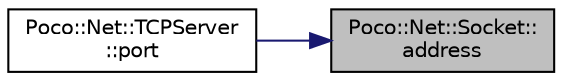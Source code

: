 digraph "Poco::Net::Socket::address"
{
 // LATEX_PDF_SIZE
  edge [fontname="Helvetica",fontsize="10",labelfontname="Helvetica",labelfontsize="10"];
  node [fontname="Helvetica",fontsize="10",shape=record];
  rankdir="RL";
  Node1 [label="Poco::Net::Socket::\laddress",height=0.2,width=0.4,color="black", fillcolor="grey75", style="filled", fontcolor="black",tooltip=" "];
  Node1 -> Node2 [dir="back",color="midnightblue",fontsize="10",style="solid",fontname="Helvetica"];
  Node2 [label="Poco::Net::TCPServer\l::port",height=0.2,width=0.4,color="black", fillcolor="white", style="filled",URL="$classPoco_1_1Net_1_1TCPServer.html#a9b653aa0e98a43ccabd599087719a773",tooltip="Returns the underlying server socket."];
}
